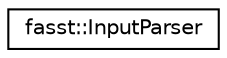 digraph "Graphical Class Hierarchy"
{
  edge [fontname="Helvetica",fontsize="10",labelfontname="Helvetica",labelfontsize="10"];
  node [fontname="Helvetica",fontsize="10",shape=record];
  rankdir="LR";
  Node0 [label="fasst::InputParser",height=0.2,width=0.4,color="black", fillcolor="white", style="filled",URL="$classfasst_1_1InputParser.html"];
}
